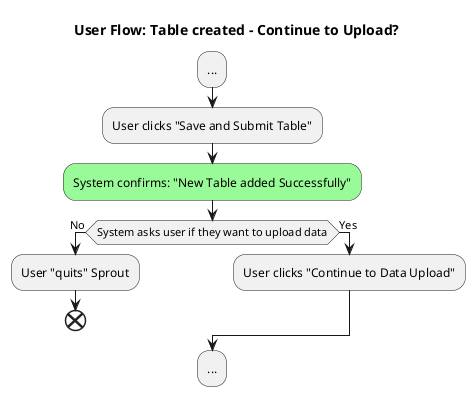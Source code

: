 @startuml user-flow-table-created-continue-to-upload

title User Flow: Table created - Continue to Upload?

:...;
:User clicks "Save and Submit Table";
#palegreen:System confirms: "New Table added Successfully";
if (System asks user if they want to upload data) then (No)
  :User "quits" Sprout; 
  end
else (Yes)
  :User clicks "Continue to Data Upload";
endif
:...;

@enduml
